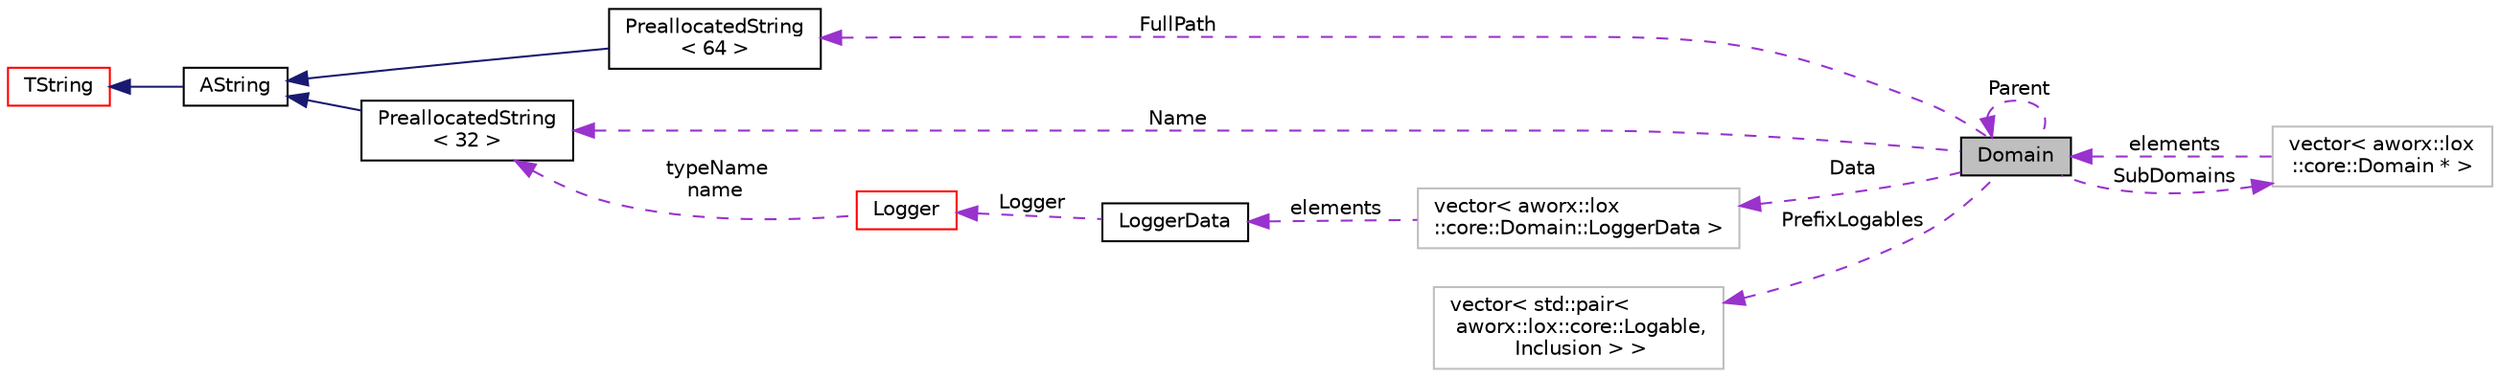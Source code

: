 digraph "Domain"
{
  edge [fontname="Helvetica",fontsize="10",labelfontname="Helvetica",labelfontsize="10"];
  node [fontname="Helvetica",fontsize="10",shape=record];
  rankdir="LR";
  Node1 [label="Domain",height=0.2,width=0.4,color="black", fillcolor="grey75", style="filled", fontcolor="black"];
  Node2 -> Node1 [dir="back",color="darkorchid3",fontsize="10",style="dashed",label=" FullPath" ,fontname="Helvetica"];
  Node2 [label="PreallocatedString\l\< 64 \>",height=0.2,width=0.4,color="black", fillcolor="white", style="filled",URL="$classaworx_1_1lib_1_1strings_1_1PreallocatedString.html"];
  Node3 -> Node2 [dir="back",color="midnightblue",fontsize="10",style="solid",fontname="Helvetica"];
  Node3 [label="AString",height=0.2,width=0.4,color="black", fillcolor="white", style="filled",URL="$classaworx_1_1lib_1_1strings_1_1AString.html"];
  Node4 -> Node3 [dir="back",color="midnightblue",fontsize="10",style="solid",fontname="Helvetica"];
  Node4 [label="TString",height=0.2,width=0.4,color="red", fillcolor="white", style="filled",URL="$classaworx_1_1lib_1_1strings_1_1TString.html"];
  Node5 -> Node1 [dir="back",color="darkorchid3",fontsize="10",style="dashed",label=" Data" ,fontname="Helvetica"];
  Node5 [label="vector\< aworx::lox\l::core::Domain::LoggerData \>",height=0.2,width=0.4,color="grey75", fillcolor="white", style="filled"];
  Node6 -> Node5 [dir="back",color="darkorchid3",fontsize="10",style="dashed",label=" elements" ,fontname="Helvetica"];
  Node6 [label="LoggerData",height=0.2,width=0.4,color="black", fillcolor="white", style="filled",URL="$structaworx_1_1lox_1_1core_1_1Domain_1_1LoggerData.html"];
  Node7 -> Node6 [dir="back",color="darkorchid3",fontsize="10",style="dashed",label=" Logger" ,fontname="Helvetica"];
  Node7 [label="Logger",height=0.2,width=0.4,color="red", fillcolor="white", style="filled",URL="$classaworx_1_1lox_1_1core_1_1Logger.html"];
  Node8 -> Node7 [dir="back",color="darkorchid3",fontsize="10",style="dashed",label=" typeName\nname" ,fontname="Helvetica"];
  Node8 [label="PreallocatedString\l\< 32 \>",height=0.2,width=0.4,color="black", fillcolor="white", style="filled",URL="$classaworx_1_1lib_1_1strings_1_1PreallocatedString.html"];
  Node3 -> Node8 [dir="back",color="midnightblue",fontsize="10",style="solid",fontname="Helvetica"];
  Node8 -> Node1 [dir="back",color="darkorchid3",fontsize="10",style="dashed",label=" Name" ,fontname="Helvetica"];
  Node9 -> Node1 [dir="back",color="darkorchid3",fontsize="10",style="dashed",label=" PrefixLogables" ,fontname="Helvetica"];
  Node9 [label="vector\< std::pair\<\l aworx::lox::core::Logable,\l Inclusion \> \>",height=0.2,width=0.4,color="grey75", fillcolor="white", style="filled"];
  Node10 -> Node1 [dir="back",color="darkorchid3",fontsize="10",style="dashed",label=" SubDomains" ,fontname="Helvetica"];
  Node10 [label="vector\< aworx::lox\l::core::Domain * \>",height=0.2,width=0.4,color="grey75", fillcolor="white", style="filled"];
  Node1 -> Node10 [dir="back",color="darkorchid3",fontsize="10",style="dashed",label=" elements" ,fontname="Helvetica"];
  Node1 -> Node1 [dir="back",color="darkorchid3",fontsize="10",style="dashed",label=" Parent" ,fontname="Helvetica"];
}
